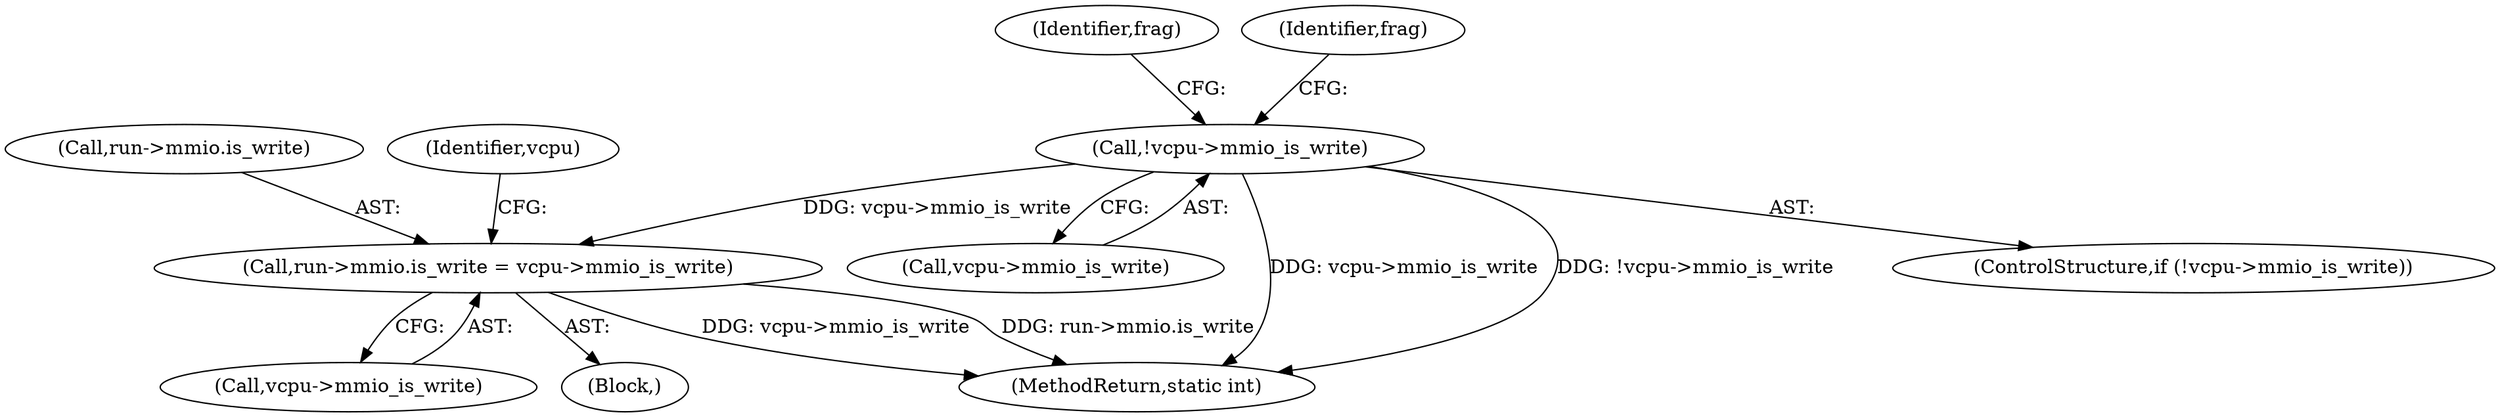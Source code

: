 digraph "0_linux_a08d3b3b99efd509133946056531cdf8f3a0c09b@API" {
"1000138" [label="(Call,!vcpu->mmio_is_write)"];
"1000253" [label="(Call,run->mmio.is_write = vcpu->mmio_is_write)"];
"1000144" [label="(Identifier,frag)"];
"1000259" [label="(Call,vcpu->mmio_is_write)"];
"1000253" [label="(Call,run->mmio.is_write = vcpu->mmio_is_write)"];
"1000138" [label="(Call,!vcpu->mmio_is_write)"];
"1000106" [label="(Block,)"];
"1000139" [label="(Call,vcpu->mmio_is_write)"];
"1000271" [label="(MethodReturn,static int)"];
"1000137" [label="(ControlStructure,if (!vcpu->mmio_is_write))"];
"1000254" [label="(Call,run->mmio.is_write)"];
"1000265" [label="(Identifier,vcpu)"];
"1000155" [label="(Identifier,frag)"];
"1000138" -> "1000137"  [label="AST: "];
"1000138" -> "1000139"  [label="CFG: "];
"1000139" -> "1000138"  [label="AST: "];
"1000144" -> "1000138"  [label="CFG: "];
"1000155" -> "1000138"  [label="CFG: "];
"1000138" -> "1000271"  [label="DDG: vcpu->mmio_is_write"];
"1000138" -> "1000271"  [label="DDG: !vcpu->mmio_is_write"];
"1000138" -> "1000253"  [label="DDG: vcpu->mmio_is_write"];
"1000253" -> "1000106"  [label="AST: "];
"1000253" -> "1000259"  [label="CFG: "];
"1000254" -> "1000253"  [label="AST: "];
"1000259" -> "1000253"  [label="AST: "];
"1000265" -> "1000253"  [label="CFG: "];
"1000253" -> "1000271"  [label="DDG: vcpu->mmio_is_write"];
"1000253" -> "1000271"  [label="DDG: run->mmio.is_write"];
}
